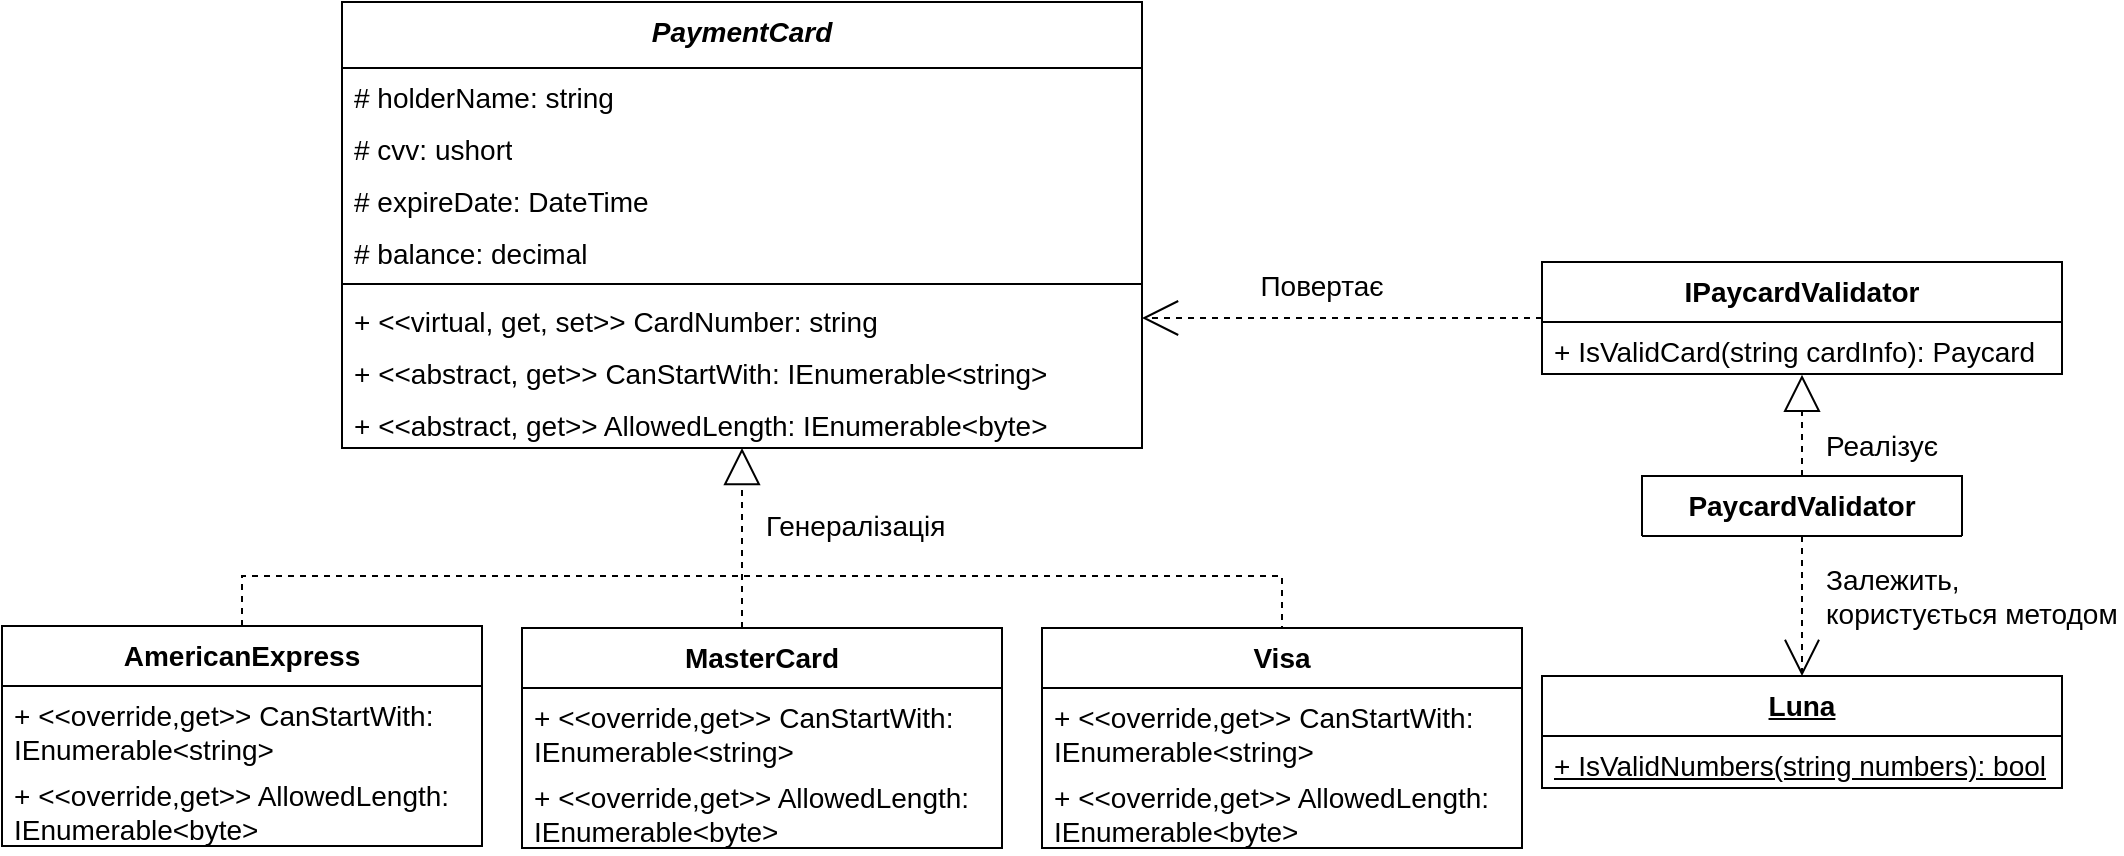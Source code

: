 <mxfile version="21.2.8" type="device">
  <diagram name="Page-1" id="jM8dtylLwAR9HR2nDnaF">
    <mxGraphModel dx="2518" dy="820" grid="1" gridSize="10" guides="1" tooltips="1" connect="1" arrows="1" fold="1" page="1" pageScale="1" pageWidth="1100" pageHeight="850" math="0" shadow="0">
      <root>
        <mxCell id="0" />
        <mxCell id="1" parent="0" />
        <mxCell id="gddhVGtlSV6jSXQiqcLQ-1" value="&lt;font style=&quot;font-size: 14px;&quot;&gt;IPaycardValidator&lt;/font&gt;" style="swimlane;fontStyle=1;align=center;verticalAlign=top;childLayout=stackLayout;horizontal=1;startSize=30;horizontalStack=0;resizeParent=1;resizeParentMax=0;resizeLast=0;collapsible=1;marginBottom=0;whiteSpace=wrap;html=1;container=0;fontSize=14;" parent="1" vertex="1">
          <mxGeometry x="580" y="243" width="260" height="56" as="geometry" />
        </mxCell>
        <mxCell id="gddhVGtlSV6jSXQiqcLQ-4" value="&lt;span&gt;+ IsValidCard(string cardInfo): Paycard&lt;/span&gt;" style="text;strokeColor=none;fillColor=none;align=left;verticalAlign=top;spacingLeft=4;spacingRight=4;overflow=hidden;rotatable=0;points=[[0,0.5],[1,0.5]];portConstraint=eastwest;whiteSpace=wrap;html=1;container=0;fontSize=14;fontStyle=0" parent="gddhVGtlSV6jSXQiqcLQ-1" vertex="1">
          <mxGeometry y="30" width="260" height="26" as="geometry" />
        </mxCell>
        <mxCell id="gddhVGtlSV6jSXQiqcLQ-15" value="&lt;i&gt;PaymentCard&lt;/i&gt;" style="swimlane;fontStyle=1;align=center;verticalAlign=top;childLayout=stackLayout;horizontal=1;startSize=33;horizontalStack=0;resizeParent=1;resizeParentMax=0;resizeLast=0;collapsible=1;marginBottom=0;whiteSpace=wrap;html=1;container=0;fontSize=14;" parent="1" vertex="1">
          <mxGeometry x="-20" y="113" width="400" height="223" as="geometry" />
        </mxCell>
        <mxCell id="gddhVGtlSV6jSXQiqcLQ-42" value="# holderName: string" style="text;strokeColor=none;fillColor=none;align=left;verticalAlign=top;spacingLeft=4;spacingRight=4;overflow=hidden;rotatable=0;points=[[0,0.5],[1,0.5]];portConstraint=eastwest;whiteSpace=wrap;html=1;container=0;fontSize=14;" parent="gddhVGtlSV6jSXQiqcLQ-15" vertex="1">
          <mxGeometry y="33" width="400" height="26" as="geometry" />
        </mxCell>
        <mxCell id="gddhVGtlSV6jSXQiqcLQ-43" value="# cvv: ushort" style="text;strokeColor=none;fillColor=none;align=left;verticalAlign=top;spacingLeft=4;spacingRight=4;overflow=hidden;rotatable=0;points=[[0,0.5],[1,0.5]];portConstraint=eastwest;whiteSpace=wrap;html=1;container=0;fontSize=14;" parent="gddhVGtlSV6jSXQiqcLQ-15" vertex="1">
          <mxGeometry y="59" width="400" height="26" as="geometry" />
        </mxCell>
        <mxCell id="gddhVGtlSV6jSXQiqcLQ-44" value="# expireDate: DateTime" style="text;strokeColor=none;fillColor=none;align=left;verticalAlign=top;spacingLeft=4;spacingRight=4;overflow=hidden;rotatable=0;points=[[0,0.5],[1,0.5]];portConstraint=eastwest;whiteSpace=wrap;html=1;container=0;fontSize=14;" parent="gddhVGtlSV6jSXQiqcLQ-15" vertex="1">
          <mxGeometry y="85" width="400" height="26" as="geometry" />
        </mxCell>
        <mxCell id="gddhVGtlSV6jSXQiqcLQ-16" value="&lt;font style=&quot;font-size: 14px;&quot;&gt;# balance: decimal&lt;/font&gt;" style="text;strokeColor=none;fillColor=none;align=left;verticalAlign=top;spacingLeft=4;spacingRight=4;overflow=hidden;rotatable=0;points=[[0,0.5],[1,0.5]];portConstraint=eastwest;whiteSpace=wrap;html=1;container=0;fontSize=14;" parent="gddhVGtlSV6jSXQiqcLQ-15" vertex="1">
          <mxGeometry y="111" width="400" height="26" as="geometry" />
        </mxCell>
        <mxCell id="gddhVGtlSV6jSXQiqcLQ-19" value="" style="line;strokeWidth=1;fillColor=none;align=left;verticalAlign=middle;spacingTop=-1;spacingLeft=3;spacingRight=3;rotatable=0;labelPosition=right;points=[];portConstraint=eastwest;strokeColor=inherit;container=0;" parent="gddhVGtlSV6jSXQiqcLQ-15" vertex="1">
          <mxGeometry y="137" width="400" height="8" as="geometry" />
        </mxCell>
        <mxCell id="gddhVGtlSV6jSXQiqcLQ-20" value="&lt;font style=&quot;font-size: 14px;&quot;&gt;+ &amp;lt;&amp;lt;virtual, get, set&amp;gt;&amp;gt; CardNumber: string&lt;/font&gt;" style="text;strokeColor=none;fillColor=none;align=left;verticalAlign=top;spacingLeft=4;spacingRight=4;overflow=hidden;rotatable=0;points=[[0,0.5],[1,0.5]];portConstraint=eastwest;whiteSpace=wrap;html=1;container=0;fontSize=14;" parent="gddhVGtlSV6jSXQiqcLQ-15" vertex="1">
          <mxGeometry y="145" width="400" height="26" as="geometry" />
        </mxCell>
        <mxCell id="gddhVGtlSV6jSXQiqcLQ-52" value="+ &amp;lt;&amp;lt;abstract, get&amp;gt;&amp;gt; CanStartWith: IEnumerable&amp;lt;string&amp;gt;" style="text;strokeColor=none;fillColor=none;align=left;verticalAlign=top;spacingLeft=4;spacingRight=4;overflow=hidden;rotatable=0;points=[[0,0.5],[1,0.5]];portConstraint=eastwest;whiteSpace=wrap;html=1;container=0;fontSize=14;" parent="gddhVGtlSV6jSXQiqcLQ-15" vertex="1">
          <mxGeometry y="171" width="400" height="26" as="geometry" />
        </mxCell>
        <mxCell id="gddhVGtlSV6jSXQiqcLQ-51" value="+ &amp;lt;&amp;lt;abstract, get&amp;gt;&amp;gt; AllowedLength: IEnumerable&amp;lt;byte&amp;gt;" style="text;strokeColor=none;fillColor=none;align=left;verticalAlign=top;spacingLeft=4;spacingRight=4;overflow=hidden;rotatable=0;points=[[0,0.5],[1,0.5]];portConstraint=eastwest;whiteSpace=wrap;html=1;container=0;fontSize=14;" parent="gddhVGtlSV6jSXQiqcLQ-15" vertex="1">
          <mxGeometry y="197" width="400" height="26" as="geometry" />
        </mxCell>
        <mxCell id="gddhVGtlSV6jSXQiqcLQ-25" value="" style="endArrow=none;html=1;rounded=0;dashed=1;entryX=0.5;entryY=0;entryDx=0;entryDy=0;exitX=0.5;exitY=0;exitDx=0;exitDy=0;" parent="1" source="gddhVGtlSV6jSXQiqcLQ-59" target="gddhVGtlSV6jSXQiqcLQ-62" edge="1">
          <mxGeometry width="50" height="50" relative="1" as="geometry">
            <mxPoint x="-70" y="425" as="sourcePoint" />
            <mxPoint x="430" y="425" as="targetPoint" />
            <Array as="points">
              <mxPoint x="-70" y="400" />
              <mxPoint x="450" y="400" />
            </Array>
          </mxGeometry>
        </mxCell>
        <mxCell id="gddhVGtlSV6jSXQiqcLQ-26" value="" style="endArrow=block;html=1;rounded=0;endFill=0;endSize=16;dashed=1;entryX=0.5;entryY=1;entryDx=0;entryDy=0;" parent="1" target="gddhVGtlSV6jSXQiqcLQ-15" edge="1">
          <mxGeometry width="50" height="50" relative="1" as="geometry">
            <mxPoint x="180" y="396" as="sourcePoint" />
            <mxPoint x="180" y="336" as="targetPoint" />
          </mxGeometry>
        </mxCell>
        <mxCell id="gddhVGtlSV6jSXQiqcLQ-27" value="" style="endArrow=none;html=1;rounded=0;exitX=0.5;exitY=0;exitDx=0;exitDy=0;dashed=1;" parent="1" edge="1">
          <mxGeometry width="50" height="50" relative="1" as="geometry">
            <mxPoint x="180" y="426" as="sourcePoint" />
            <mxPoint x="180" y="396" as="targetPoint" />
          </mxGeometry>
        </mxCell>
        <mxCell id="gddhVGtlSV6jSXQiqcLQ-28" value="&lt;font style=&quot;font-size: 14px;&quot;&gt;&lt;u&gt;Luna&lt;/u&gt;&lt;/font&gt;" style="swimlane;fontStyle=1;align=center;verticalAlign=top;childLayout=stackLayout;horizontal=1;startSize=30;horizontalStack=0;resizeParent=1;resizeParentMax=0;resizeLast=0;collapsible=1;marginBottom=0;whiteSpace=wrap;html=1;container=0;fontSize=14;" parent="1" vertex="1">
          <mxGeometry x="580" y="450" width="260" height="56" as="geometry" />
        </mxCell>
        <mxCell id="gddhVGtlSV6jSXQiqcLQ-29" value="&lt;u&gt;+ IsValidNumbers(string numbers): bool&lt;/u&gt;" style="text;strokeColor=none;fillColor=none;align=left;verticalAlign=top;spacingLeft=4;spacingRight=4;overflow=hidden;rotatable=0;points=[[0,0.5],[1,0.5]];portConstraint=eastwest;whiteSpace=wrap;html=1;container=0;fontSize=14;" parent="gddhVGtlSV6jSXQiqcLQ-28" vertex="1">
          <mxGeometry y="30" width="260" height="26" as="geometry" />
        </mxCell>
        <mxCell id="gddhVGtlSV6jSXQiqcLQ-34" style="edgeStyle=orthogonalEdgeStyle;rounded=0;orthogonalLoop=1;jettySize=auto;html=1;entryX=0.5;entryY=1.015;entryDx=0;entryDy=0;entryPerimeter=0;endArrow=block;endFill=0;endSize=16;dashed=1;" parent="1" source="gddhVGtlSV6jSXQiqcLQ-30" target="gddhVGtlSV6jSXQiqcLQ-4" edge="1">
          <mxGeometry relative="1" as="geometry" />
        </mxCell>
        <mxCell id="gddhVGtlSV6jSXQiqcLQ-36" style="edgeStyle=orthogonalEdgeStyle;rounded=0;orthogonalLoop=1;jettySize=auto;html=1;exitX=0.5;exitY=1;exitDx=0;exitDy=0;entryX=0.5;entryY=0;entryDx=0;entryDy=0;endArrow=open;endFill=0;endSize=16;dashed=1;" parent="1" source="gddhVGtlSV6jSXQiqcLQ-30" target="gddhVGtlSV6jSXQiqcLQ-28" edge="1">
          <mxGeometry relative="1" as="geometry" />
        </mxCell>
        <mxCell id="gddhVGtlSV6jSXQiqcLQ-30" value="PaycardValidator" style="swimlane;fontStyle=1;align=center;verticalAlign=top;childLayout=stackLayout;horizontal=1;startSize=30;horizontalStack=0;resizeParent=1;resizeParentMax=0;resizeLast=0;collapsible=1;marginBottom=0;whiteSpace=wrap;html=1;container=0;fontSize=14;" parent="1" vertex="1">
          <mxGeometry x="630" y="350" width="160" height="30" as="geometry" />
        </mxCell>
        <mxCell id="gddhVGtlSV6jSXQiqcLQ-37" style="edgeStyle=orthogonalEdgeStyle;rounded=0;orthogonalLoop=1;jettySize=auto;html=1;exitX=0;exitY=0.5;exitDx=0;exitDy=0;entryX=1;entryY=0.5;entryDx=0;entryDy=0;endArrow=open;endFill=0;endSize=16;dashed=1;" parent="1" source="gddhVGtlSV6jSXQiqcLQ-1" target="gddhVGtlSV6jSXQiqcLQ-20" edge="1">
          <mxGeometry relative="1" as="geometry">
            <Array as="points" />
          </mxGeometry>
        </mxCell>
        <mxCell id="gddhVGtlSV6jSXQiqcLQ-38" value="Повертає" style="text;html=1;strokeColor=none;fillColor=none;align=center;verticalAlign=middle;whiteSpace=wrap;rounded=0;fontSize=14;" parent="1" vertex="1">
          <mxGeometry x="440" y="240" width="60" height="30" as="geometry" />
        </mxCell>
        <mxCell id="gddhVGtlSV6jSXQiqcLQ-39" value="Реалізує" style="text;html=1;strokeColor=none;fillColor=none;align=left;verticalAlign=middle;whiteSpace=wrap;rounded=0;fontSize=14;" parent="1" vertex="1">
          <mxGeometry x="720" y="320" width="60" height="30" as="geometry" />
        </mxCell>
        <mxCell id="gddhVGtlSV6jSXQiqcLQ-40" value="Залежить,&lt;br style=&quot;font-size: 14px;&quot;&gt;користується методом" style="text;html=1;strokeColor=none;fillColor=none;align=left;verticalAlign=middle;whiteSpace=wrap;rounded=0;fontSize=14;" parent="1" vertex="1">
          <mxGeometry x="720" y="390" width="150" height="40" as="geometry" />
        </mxCell>
        <mxCell id="gddhVGtlSV6jSXQiqcLQ-41" value="Генералізація" style="text;html=1;strokeColor=none;fillColor=none;align=left;verticalAlign=middle;whiteSpace=wrap;rounded=0;fontSize=14;" parent="1" vertex="1">
          <mxGeometry x="190" y="360" width="100" height="30" as="geometry" />
        </mxCell>
        <mxCell id="gddhVGtlSV6jSXQiqcLQ-47" value="&lt;b style=&quot;border-color: var(--border-color);&quot;&gt;MasterCard&lt;/b&gt;" style="swimlane;fontStyle=1;align=center;verticalAlign=top;childLayout=stackLayout;horizontal=1;startSize=30;horizontalStack=0;resizeParent=1;resizeParentMax=0;resizeLast=0;collapsible=1;marginBottom=0;whiteSpace=wrap;html=1;container=0;fontSize=14;" parent="1" vertex="1">
          <mxGeometry x="70" y="426" width="240" height="110" as="geometry" />
        </mxCell>
        <mxCell id="gddhVGtlSV6jSXQiqcLQ-48" value="&lt;span&gt;+ &amp;lt;&amp;lt;override,get&amp;gt;&amp;gt;&amp;nbsp;&lt;/span&gt;CanStartWith: IEnumerable&amp;lt;string&amp;gt;" style="text;strokeColor=none;fillColor=none;align=left;verticalAlign=top;spacingLeft=4;spacingRight=4;overflow=hidden;rotatable=0;points=[[0,0.5],[1,0.5]];portConstraint=eastwest;whiteSpace=wrap;html=1;container=0;fontSize=14;fontStyle=0" parent="gddhVGtlSV6jSXQiqcLQ-47" vertex="1">
          <mxGeometry y="30" width="240" height="40" as="geometry" />
        </mxCell>
        <mxCell id="gddhVGtlSV6jSXQiqcLQ-58" value="+ &amp;lt;&amp;lt;override,get&amp;gt;&amp;gt; AllowedLength: IEnumerable&amp;lt;byte&amp;gt;" style="text;strokeColor=none;fillColor=none;align=left;verticalAlign=top;spacingLeft=4;spacingRight=4;overflow=hidden;rotatable=0;points=[[0,0.5],[1,0.5]];portConstraint=eastwest;whiteSpace=wrap;html=1;container=0;fontSize=14;fontStyle=0" parent="gddhVGtlSV6jSXQiqcLQ-47" vertex="1">
          <mxGeometry y="70" width="240" height="40" as="geometry" />
        </mxCell>
        <mxCell id="gddhVGtlSV6jSXQiqcLQ-59" value="&lt;b style=&quot;border-color: var(--border-color);&quot;&gt;AmericanExpress&lt;/b&gt;" style="swimlane;fontStyle=1;align=center;verticalAlign=top;childLayout=stackLayout;horizontal=1;startSize=30;horizontalStack=0;resizeParent=1;resizeParentMax=0;resizeLast=0;collapsible=1;marginBottom=0;whiteSpace=wrap;html=1;container=0;fontSize=14;" parent="1" vertex="1">
          <mxGeometry x="-190" y="425" width="240" height="110" as="geometry" />
        </mxCell>
        <mxCell id="gddhVGtlSV6jSXQiqcLQ-60" value="&lt;span&gt;+ &amp;lt;&amp;lt;override,get&amp;gt;&amp;gt;&amp;nbsp;&lt;/span&gt;CanStartWith: IEnumerable&amp;lt;string&amp;gt;" style="text;strokeColor=none;fillColor=none;align=left;verticalAlign=top;spacingLeft=4;spacingRight=4;overflow=hidden;rotatable=0;points=[[0,0.5],[1,0.5]];portConstraint=eastwest;whiteSpace=wrap;html=1;container=0;fontSize=14;fontStyle=0" parent="gddhVGtlSV6jSXQiqcLQ-59" vertex="1">
          <mxGeometry y="30" width="240" height="40" as="geometry" />
        </mxCell>
        <mxCell id="gddhVGtlSV6jSXQiqcLQ-61" value="+ &amp;lt;&amp;lt;override,get&amp;gt;&amp;gt; AllowedLength: IEnumerable&amp;lt;byte&amp;gt;" style="text;strokeColor=none;fillColor=none;align=left;verticalAlign=top;spacingLeft=4;spacingRight=4;overflow=hidden;rotatable=0;points=[[0,0.5],[1,0.5]];portConstraint=eastwest;whiteSpace=wrap;html=1;container=0;fontSize=14;fontStyle=0" parent="gddhVGtlSV6jSXQiqcLQ-59" vertex="1">
          <mxGeometry y="70" width="240" height="40" as="geometry" />
        </mxCell>
        <mxCell id="gddhVGtlSV6jSXQiqcLQ-62" value="&lt;b style=&quot;border-color: var(--border-color);&quot;&gt;Visa&lt;/b&gt;" style="swimlane;fontStyle=1;align=center;verticalAlign=top;childLayout=stackLayout;horizontal=1;startSize=30;horizontalStack=0;resizeParent=1;resizeParentMax=0;resizeLast=0;collapsible=1;marginBottom=0;whiteSpace=wrap;html=1;container=0;fontSize=14;" parent="1" vertex="1">
          <mxGeometry x="330" y="426" width="240" height="110" as="geometry" />
        </mxCell>
        <mxCell id="gddhVGtlSV6jSXQiqcLQ-63" value="&lt;span&gt;+ &amp;lt;&amp;lt;override,get&amp;gt;&amp;gt;&amp;nbsp;&lt;/span&gt;CanStartWith: IEnumerable&amp;lt;string&amp;gt;" style="text;strokeColor=none;fillColor=none;align=left;verticalAlign=top;spacingLeft=4;spacingRight=4;overflow=hidden;rotatable=0;points=[[0,0.5],[1,0.5]];portConstraint=eastwest;whiteSpace=wrap;html=1;container=0;fontSize=14;fontStyle=0" parent="gddhVGtlSV6jSXQiqcLQ-62" vertex="1">
          <mxGeometry y="30" width="240" height="40" as="geometry" />
        </mxCell>
        <mxCell id="gddhVGtlSV6jSXQiqcLQ-64" value="+ &amp;lt;&amp;lt;override,get&amp;gt;&amp;gt; AllowedLength: IEnumerable&amp;lt;byte&amp;gt;" style="text;strokeColor=none;fillColor=none;align=left;verticalAlign=top;spacingLeft=4;spacingRight=4;overflow=hidden;rotatable=0;points=[[0,0.5],[1,0.5]];portConstraint=eastwest;whiteSpace=wrap;html=1;container=0;fontSize=14;fontStyle=0" parent="gddhVGtlSV6jSXQiqcLQ-62" vertex="1">
          <mxGeometry y="70" width="240" height="40" as="geometry" />
        </mxCell>
      </root>
    </mxGraphModel>
  </diagram>
</mxfile>
